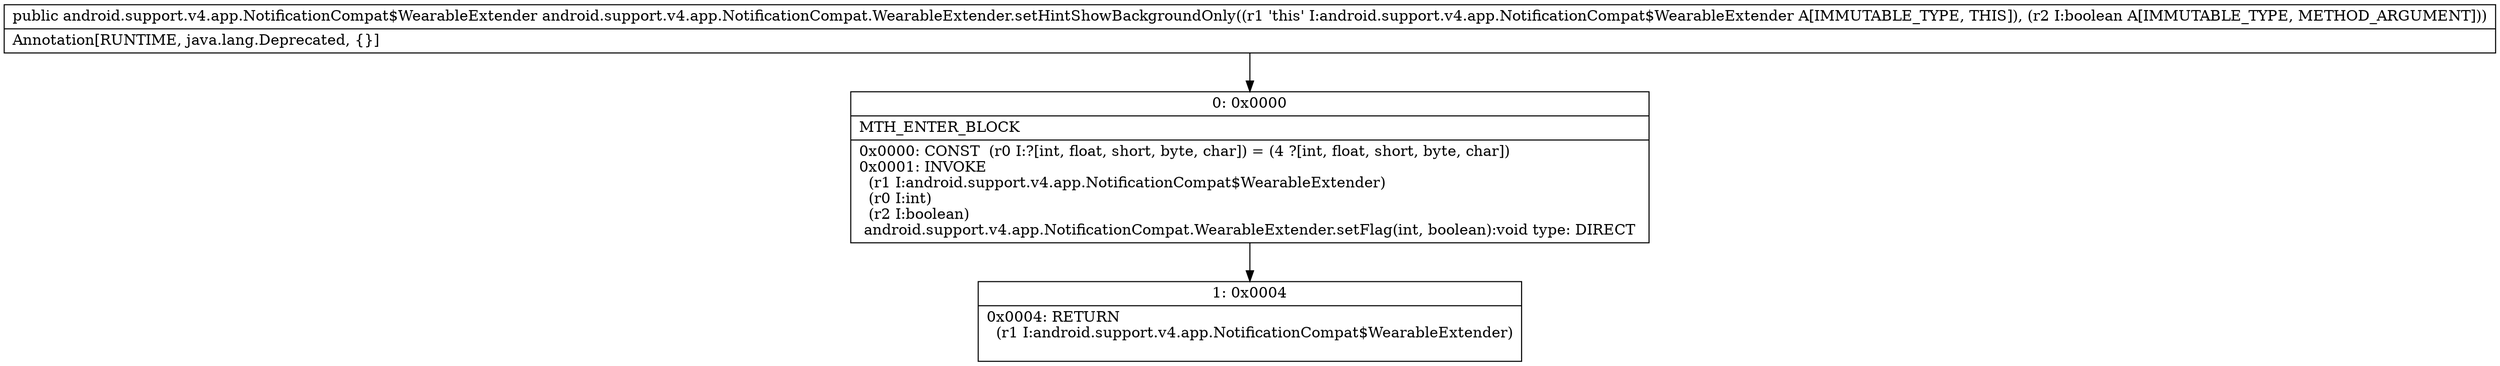 digraph "CFG forandroid.support.v4.app.NotificationCompat.WearableExtender.setHintShowBackgroundOnly(Z)Landroid\/support\/v4\/app\/NotificationCompat$WearableExtender;" {
Node_0 [shape=record,label="{0\:\ 0x0000|MTH_ENTER_BLOCK\l|0x0000: CONST  (r0 I:?[int, float, short, byte, char]) = (4 ?[int, float, short, byte, char]) \l0x0001: INVOKE  \l  (r1 I:android.support.v4.app.NotificationCompat$WearableExtender)\l  (r0 I:int)\l  (r2 I:boolean)\l android.support.v4.app.NotificationCompat.WearableExtender.setFlag(int, boolean):void type: DIRECT \l}"];
Node_1 [shape=record,label="{1\:\ 0x0004|0x0004: RETURN  \l  (r1 I:android.support.v4.app.NotificationCompat$WearableExtender)\l \l}"];
MethodNode[shape=record,label="{public android.support.v4.app.NotificationCompat$WearableExtender android.support.v4.app.NotificationCompat.WearableExtender.setHintShowBackgroundOnly((r1 'this' I:android.support.v4.app.NotificationCompat$WearableExtender A[IMMUTABLE_TYPE, THIS]), (r2 I:boolean A[IMMUTABLE_TYPE, METHOD_ARGUMENT]))  | Annotation[RUNTIME, java.lang.Deprecated, \{\}]\l}"];
MethodNode -> Node_0;
Node_0 -> Node_1;
}

